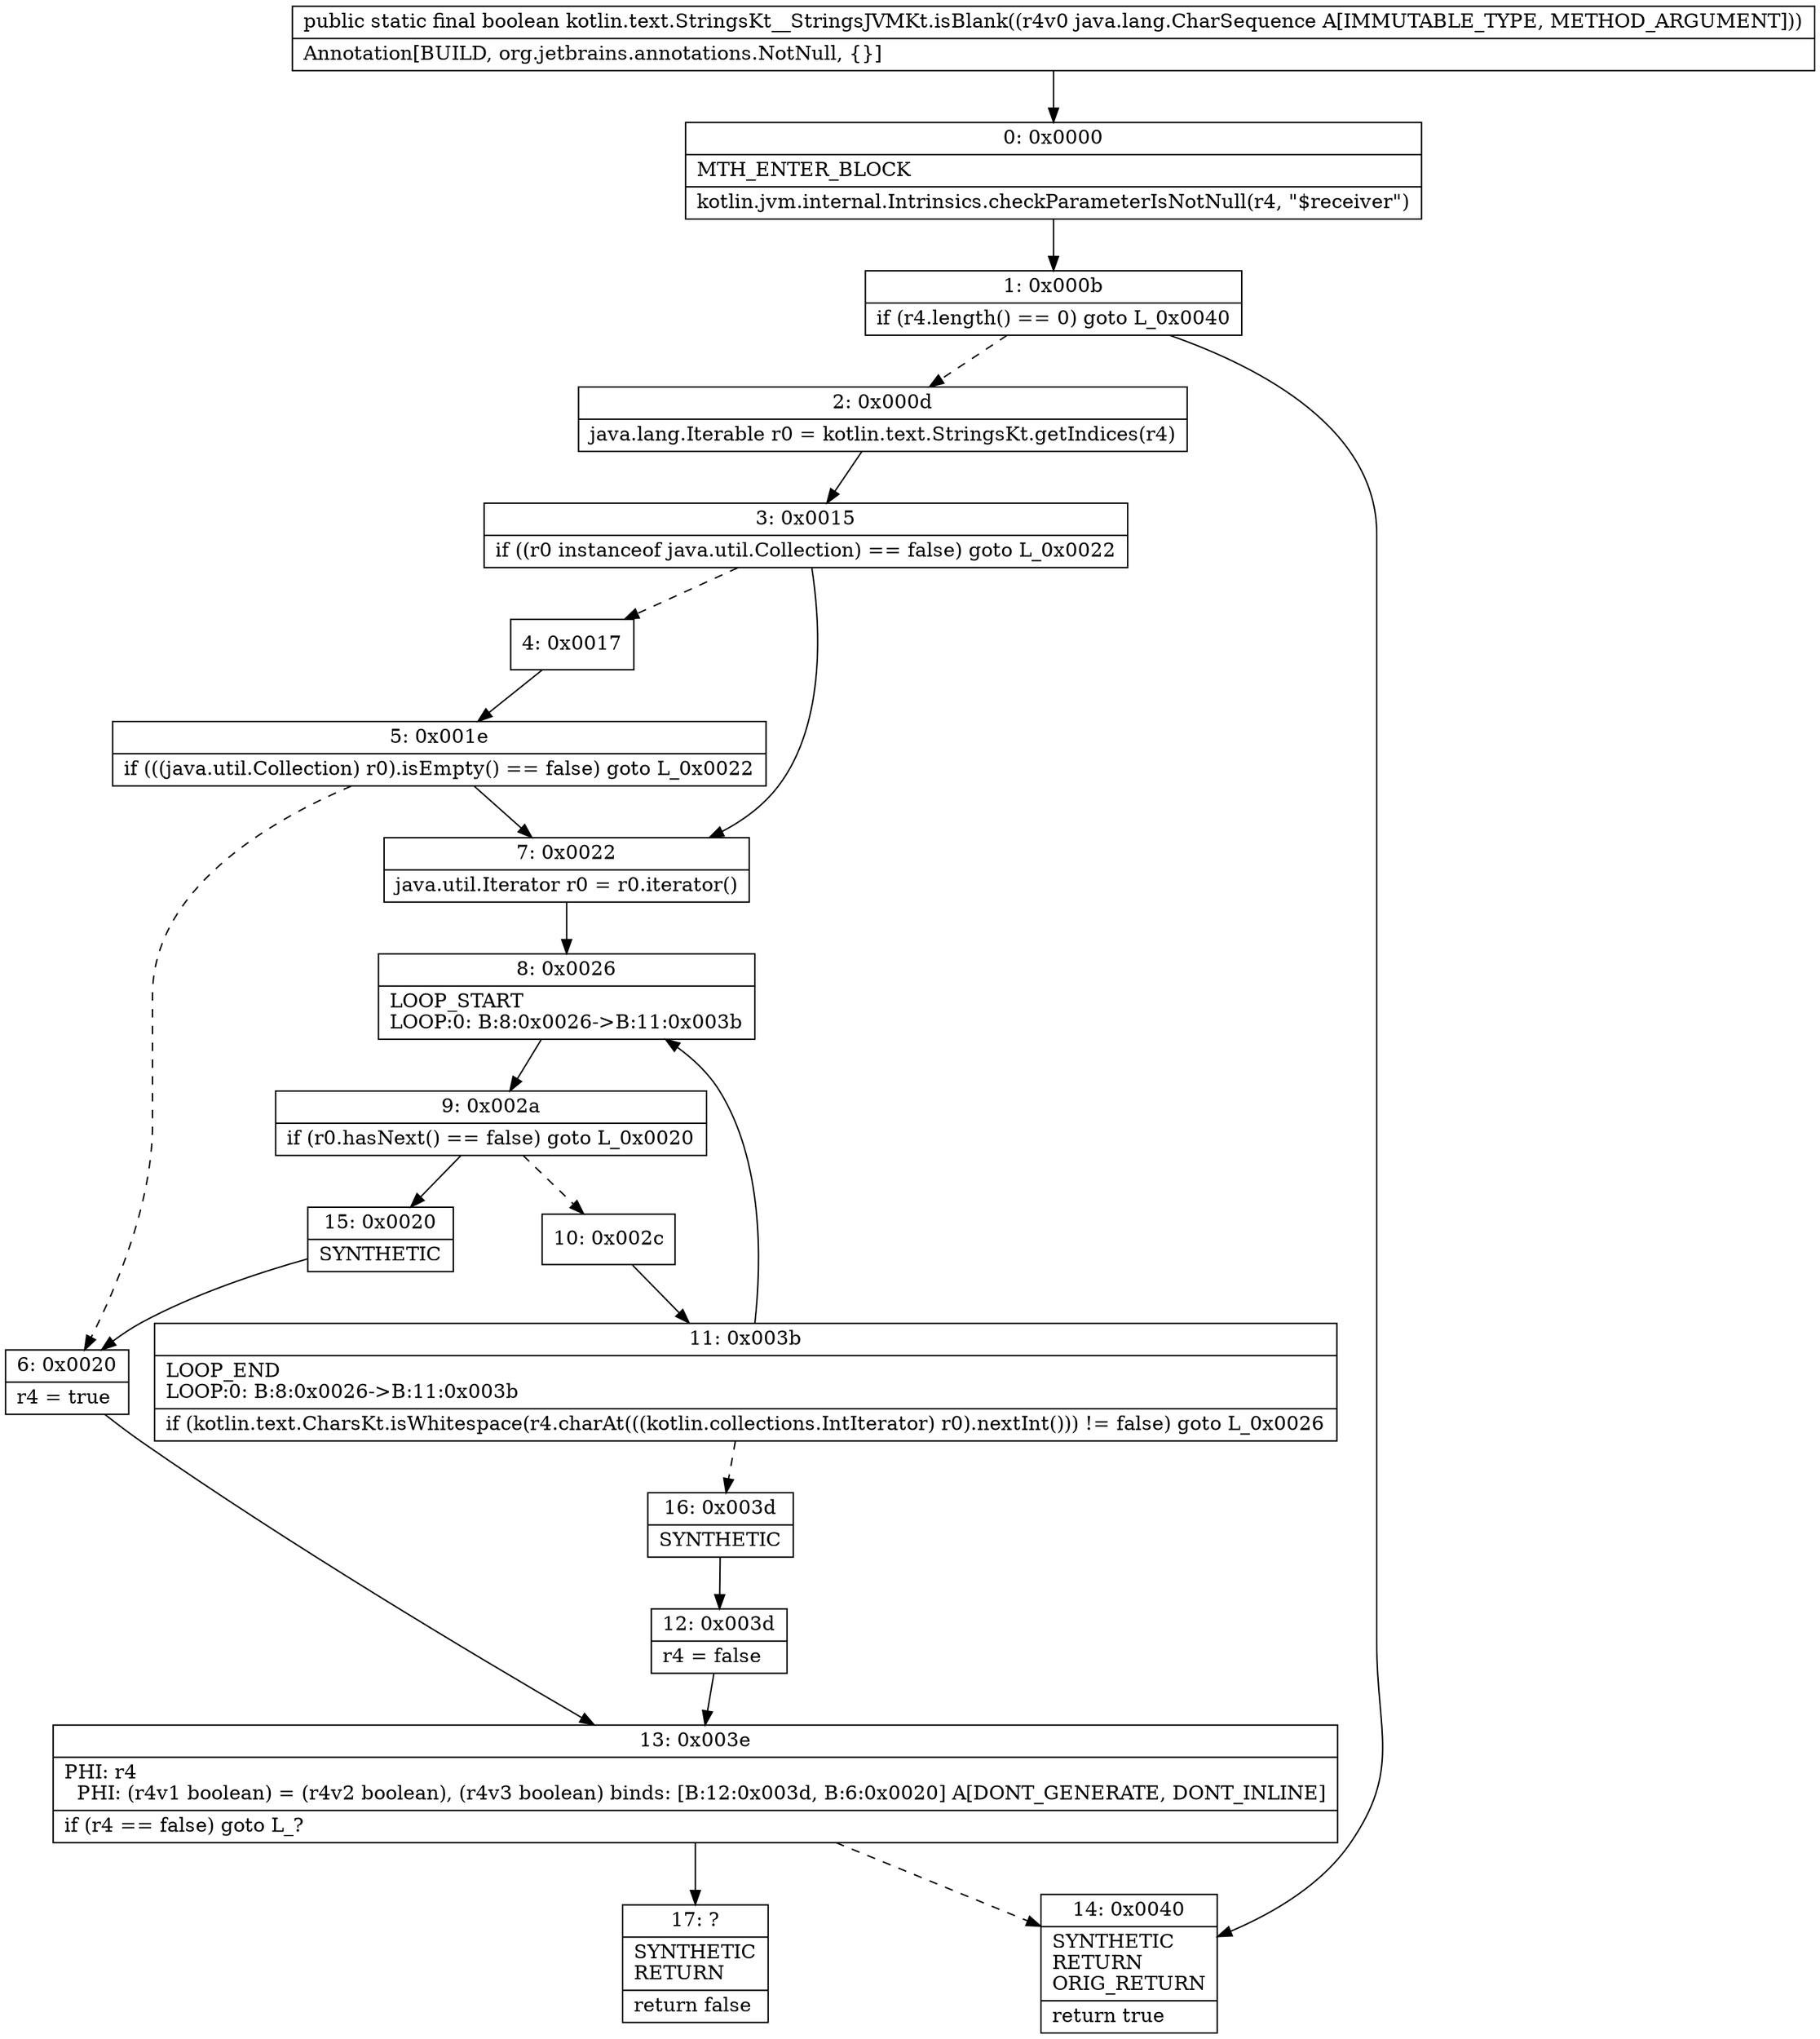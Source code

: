 digraph "CFG forkotlin.text.StringsKt__StringsJVMKt.isBlank(Ljava\/lang\/CharSequence;)Z" {
Node_0 [shape=record,label="{0\:\ 0x0000|MTH_ENTER_BLOCK\l|kotlin.jvm.internal.Intrinsics.checkParameterIsNotNull(r4, \"$receiver\")\l}"];
Node_1 [shape=record,label="{1\:\ 0x000b|if (r4.length() == 0) goto L_0x0040\l}"];
Node_2 [shape=record,label="{2\:\ 0x000d|java.lang.Iterable r0 = kotlin.text.StringsKt.getIndices(r4)\l}"];
Node_3 [shape=record,label="{3\:\ 0x0015|if ((r0 instanceof java.util.Collection) == false) goto L_0x0022\l}"];
Node_4 [shape=record,label="{4\:\ 0x0017}"];
Node_5 [shape=record,label="{5\:\ 0x001e|if (((java.util.Collection) r0).isEmpty() == false) goto L_0x0022\l}"];
Node_6 [shape=record,label="{6\:\ 0x0020|r4 = true\l}"];
Node_7 [shape=record,label="{7\:\ 0x0022|java.util.Iterator r0 = r0.iterator()\l}"];
Node_8 [shape=record,label="{8\:\ 0x0026|LOOP_START\lLOOP:0: B:8:0x0026\-\>B:11:0x003b\l}"];
Node_9 [shape=record,label="{9\:\ 0x002a|if (r0.hasNext() == false) goto L_0x0020\l}"];
Node_10 [shape=record,label="{10\:\ 0x002c}"];
Node_11 [shape=record,label="{11\:\ 0x003b|LOOP_END\lLOOP:0: B:8:0x0026\-\>B:11:0x003b\l|if (kotlin.text.CharsKt.isWhitespace(r4.charAt(((kotlin.collections.IntIterator) r0).nextInt())) != false) goto L_0x0026\l}"];
Node_12 [shape=record,label="{12\:\ 0x003d|r4 = false\l}"];
Node_13 [shape=record,label="{13\:\ 0x003e|PHI: r4 \l  PHI: (r4v1 boolean) = (r4v2 boolean), (r4v3 boolean) binds: [B:12:0x003d, B:6:0x0020] A[DONT_GENERATE, DONT_INLINE]\l|if (r4 == false) goto L_?\l}"];
Node_14 [shape=record,label="{14\:\ 0x0040|SYNTHETIC\lRETURN\lORIG_RETURN\l|return true\l}"];
Node_15 [shape=record,label="{15\:\ 0x0020|SYNTHETIC\l}"];
Node_16 [shape=record,label="{16\:\ 0x003d|SYNTHETIC\l}"];
Node_17 [shape=record,label="{17\:\ ?|SYNTHETIC\lRETURN\l|return false\l}"];
MethodNode[shape=record,label="{public static final boolean kotlin.text.StringsKt__StringsJVMKt.isBlank((r4v0 java.lang.CharSequence A[IMMUTABLE_TYPE, METHOD_ARGUMENT]))  | Annotation[BUILD, org.jetbrains.annotations.NotNull, \{\}]\l}"];
MethodNode -> Node_0;
Node_0 -> Node_1;
Node_1 -> Node_2[style=dashed];
Node_1 -> Node_14;
Node_2 -> Node_3;
Node_3 -> Node_4[style=dashed];
Node_3 -> Node_7;
Node_4 -> Node_5;
Node_5 -> Node_6[style=dashed];
Node_5 -> Node_7;
Node_6 -> Node_13;
Node_7 -> Node_8;
Node_8 -> Node_9;
Node_9 -> Node_10[style=dashed];
Node_9 -> Node_15;
Node_10 -> Node_11;
Node_11 -> Node_8;
Node_11 -> Node_16[style=dashed];
Node_12 -> Node_13;
Node_13 -> Node_14[style=dashed];
Node_13 -> Node_17;
Node_15 -> Node_6;
Node_16 -> Node_12;
}

